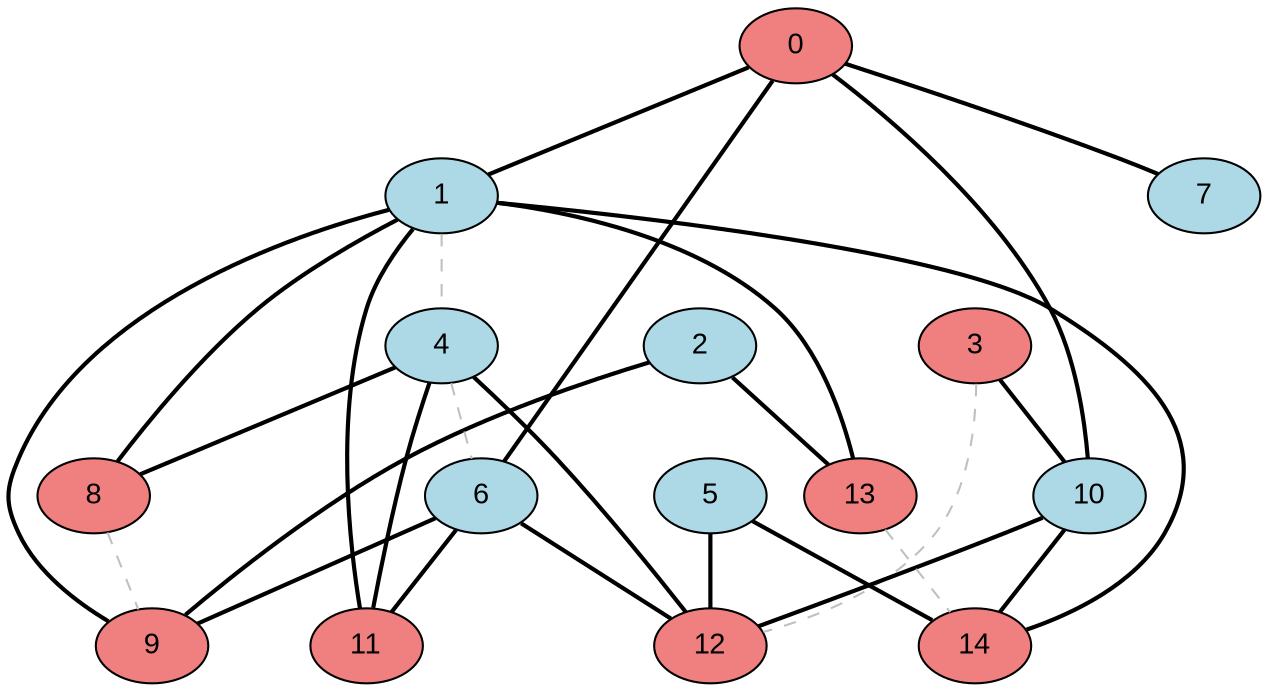 graph MaxCutBruteForce {
  node [style=filled, fontname="Arial"];
  0 [fillcolor=lightcoral];
  1 [fillcolor=lightblue];
  2 [fillcolor=lightblue];
  3 [fillcolor=lightcoral];
  4 [fillcolor=lightblue];
  5 [fillcolor=lightblue];
  6 [fillcolor=lightblue];
  7 [fillcolor=lightblue];
  8 [fillcolor=lightcoral];
  9 [fillcolor=lightcoral];
  10 [fillcolor=lightblue];
  11 [fillcolor=lightcoral];
  12 [fillcolor=lightcoral];
  13 [fillcolor=lightcoral];
  14 [fillcolor=lightcoral];
  0 -- 1 [color=black, style=bold];
  0 -- 6 [color=black, style=bold];
  0 -- 7 [color=black, style=bold];
  0 -- 10 [color=black, style=bold];
  1 -- 4 [color=gray, style=dashed];
  1 -- 8 [color=black, style=bold];
  1 -- 9 [color=black, style=bold];
  1 -- 11 [color=black, style=bold];
  1 -- 13 [color=black, style=bold];
  1 -- 14 [color=black, style=bold];
  2 -- 9 [color=black, style=bold];
  2 -- 13 [color=black, style=bold];
  3 -- 10 [color=black, style=bold];
  3 -- 12 [color=gray, style=dashed];
  4 -- 6 [color=gray, style=dashed];
  4 -- 8 [color=black, style=bold];
  4 -- 11 [color=black, style=bold];
  4 -- 12 [color=black, style=bold];
  5 -- 12 [color=black, style=bold];
  5 -- 14 [color=black, style=bold];
  6 -- 9 [color=black, style=bold];
  6 -- 11 [color=black, style=bold];
  6 -- 12 [color=black, style=bold];
  8 -- 9 [color=gray, style=dashed];
  10 -- 12 [color=black, style=bold];
  10 -- 14 [color=black, style=bold];
  13 -- 14 [color=gray, style=dashed];
}

